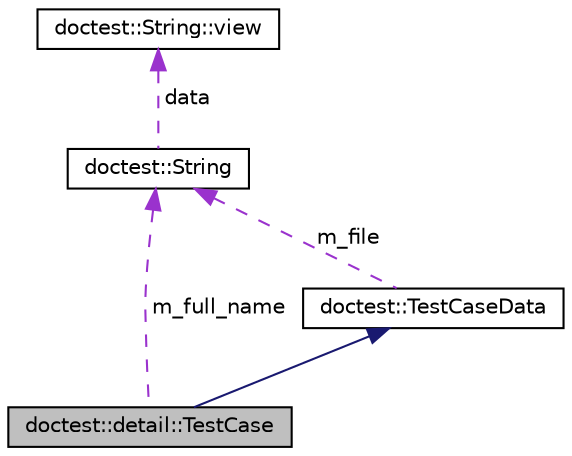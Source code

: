 digraph "doctest::detail::TestCase"
{
 // LATEX_PDF_SIZE
  edge [fontname="Helvetica",fontsize="10",labelfontname="Helvetica",labelfontsize="10"];
  node [fontname="Helvetica",fontsize="10",shape=record];
  Node1 [label="doctest::detail::TestCase",height=0.2,width=0.4,color="black", fillcolor="grey75", style="filled", fontcolor="black",tooltip=" "];
  Node2 -> Node1 [dir="back",color="midnightblue",fontsize="10",style="solid",fontname="Helvetica"];
  Node2 [label="doctest::TestCaseData",height=0.2,width=0.4,color="black", fillcolor="white", style="filled",URL="$structdoctest_1_1_test_case_data.html",tooltip=" "];
  Node3 -> Node2 [dir="back",color="darkorchid3",fontsize="10",style="dashed",label=" m_file" ,fontname="Helvetica"];
  Node3 [label="doctest::String",height=0.2,width=0.4,color="black", fillcolor="white", style="filled",URL="$classdoctest_1_1_string.html",tooltip=" "];
  Node4 -> Node3 [dir="back",color="darkorchid3",fontsize="10",style="dashed",label=" data" ,fontname="Helvetica"];
  Node4 [label="doctest::String::view",height=0.2,width=0.4,color="black", fillcolor="white", style="filled",URL="$structdoctest_1_1_string_1_1view.html",tooltip="OCLINT avoid private static members."];
  Node3 -> Node1 [dir="back",color="darkorchid3",fontsize="10",style="dashed",label=" m_full_name" ,fontname="Helvetica"];
}
